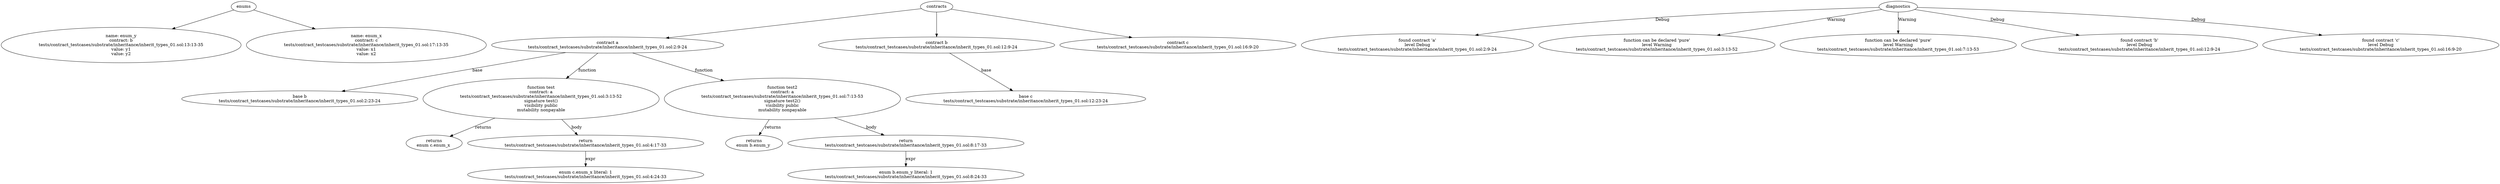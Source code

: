 strict digraph "tests/contract_testcases/substrate/inheritance/inherit_types_01.sol" {
	enum_y [label="name: enum_y\ncontract: b\ntests/contract_testcases/substrate/inheritance/inherit_types_01.sol:13:13-35\nvalue: y1\nvalue: y2"]
	enum_x [label="name: enum_x\ncontract: c\ntests/contract_testcases/substrate/inheritance/inherit_types_01.sol:17:13-35\nvalue: x1\nvalue: x2"]
	contract [label="contract a\ntests/contract_testcases/substrate/inheritance/inherit_types_01.sol:2:9-24"]
	base [label="base b\ntests/contract_testcases/substrate/inheritance/inherit_types_01.sol:2:23-24"]
	test [label="function test\ncontract: a\ntests/contract_testcases/substrate/inheritance/inherit_types_01.sol:3:13-52\nsignature test()\nvisibility public\nmutability nonpayable"]
	returns [label="returns\nenum c.enum_x "]
	return [label="return\ntests/contract_testcases/substrate/inheritance/inherit_types_01.sol:4:17-33"]
	number_literal [label="enum c.enum_x literal: 1\ntests/contract_testcases/substrate/inheritance/inherit_types_01.sol:4:24-33"]
	test2 [label="function test2\ncontract: a\ntests/contract_testcases/substrate/inheritance/inherit_types_01.sol:7:13-53\nsignature test2()\nvisibility public\nmutability nonpayable"]
	returns_11 [label="returns\nenum b.enum_y "]
	return_12 [label="return\ntests/contract_testcases/substrate/inheritance/inherit_types_01.sol:8:17-33"]
	number_literal_13 [label="enum b.enum_y literal: 1\ntests/contract_testcases/substrate/inheritance/inherit_types_01.sol:8:24-33"]
	contract_14 [label="contract b\ntests/contract_testcases/substrate/inheritance/inherit_types_01.sol:12:9-24"]
	base_15 [label="base c\ntests/contract_testcases/substrate/inheritance/inherit_types_01.sol:12:23-24"]
	contract_16 [label="contract c\ntests/contract_testcases/substrate/inheritance/inherit_types_01.sol:16:9-20"]
	diagnostic [label="found contract 'a'\nlevel Debug\ntests/contract_testcases/substrate/inheritance/inherit_types_01.sol:2:9-24"]
	diagnostic_19 [label="function can be declared 'pure'\nlevel Warning\ntests/contract_testcases/substrate/inheritance/inherit_types_01.sol:3:13-52"]
	diagnostic_20 [label="function can be declared 'pure'\nlevel Warning\ntests/contract_testcases/substrate/inheritance/inherit_types_01.sol:7:13-53"]
	diagnostic_21 [label="found contract 'b'\nlevel Debug\ntests/contract_testcases/substrate/inheritance/inherit_types_01.sol:12:9-24"]
	diagnostic_22 [label="found contract 'c'\nlevel Debug\ntests/contract_testcases/substrate/inheritance/inherit_types_01.sol:16:9-20"]
	enums -> enum_y
	enums -> enum_x
	contracts -> contract
	contract -> base [label="base"]
	contract -> test [label="function"]
	test -> returns [label="returns"]
	test -> return [label="body"]
	return -> number_literal [label="expr"]
	contract -> test2 [label="function"]
	test2 -> returns_11 [label="returns"]
	test2 -> return_12 [label="body"]
	return_12 -> number_literal_13 [label="expr"]
	contracts -> contract_14
	contract_14 -> base_15 [label="base"]
	contracts -> contract_16
	diagnostics -> diagnostic [label="Debug"]
	diagnostics -> diagnostic_19 [label="Warning"]
	diagnostics -> diagnostic_20 [label="Warning"]
	diagnostics -> diagnostic_21 [label="Debug"]
	diagnostics -> diagnostic_22 [label="Debug"]
}
